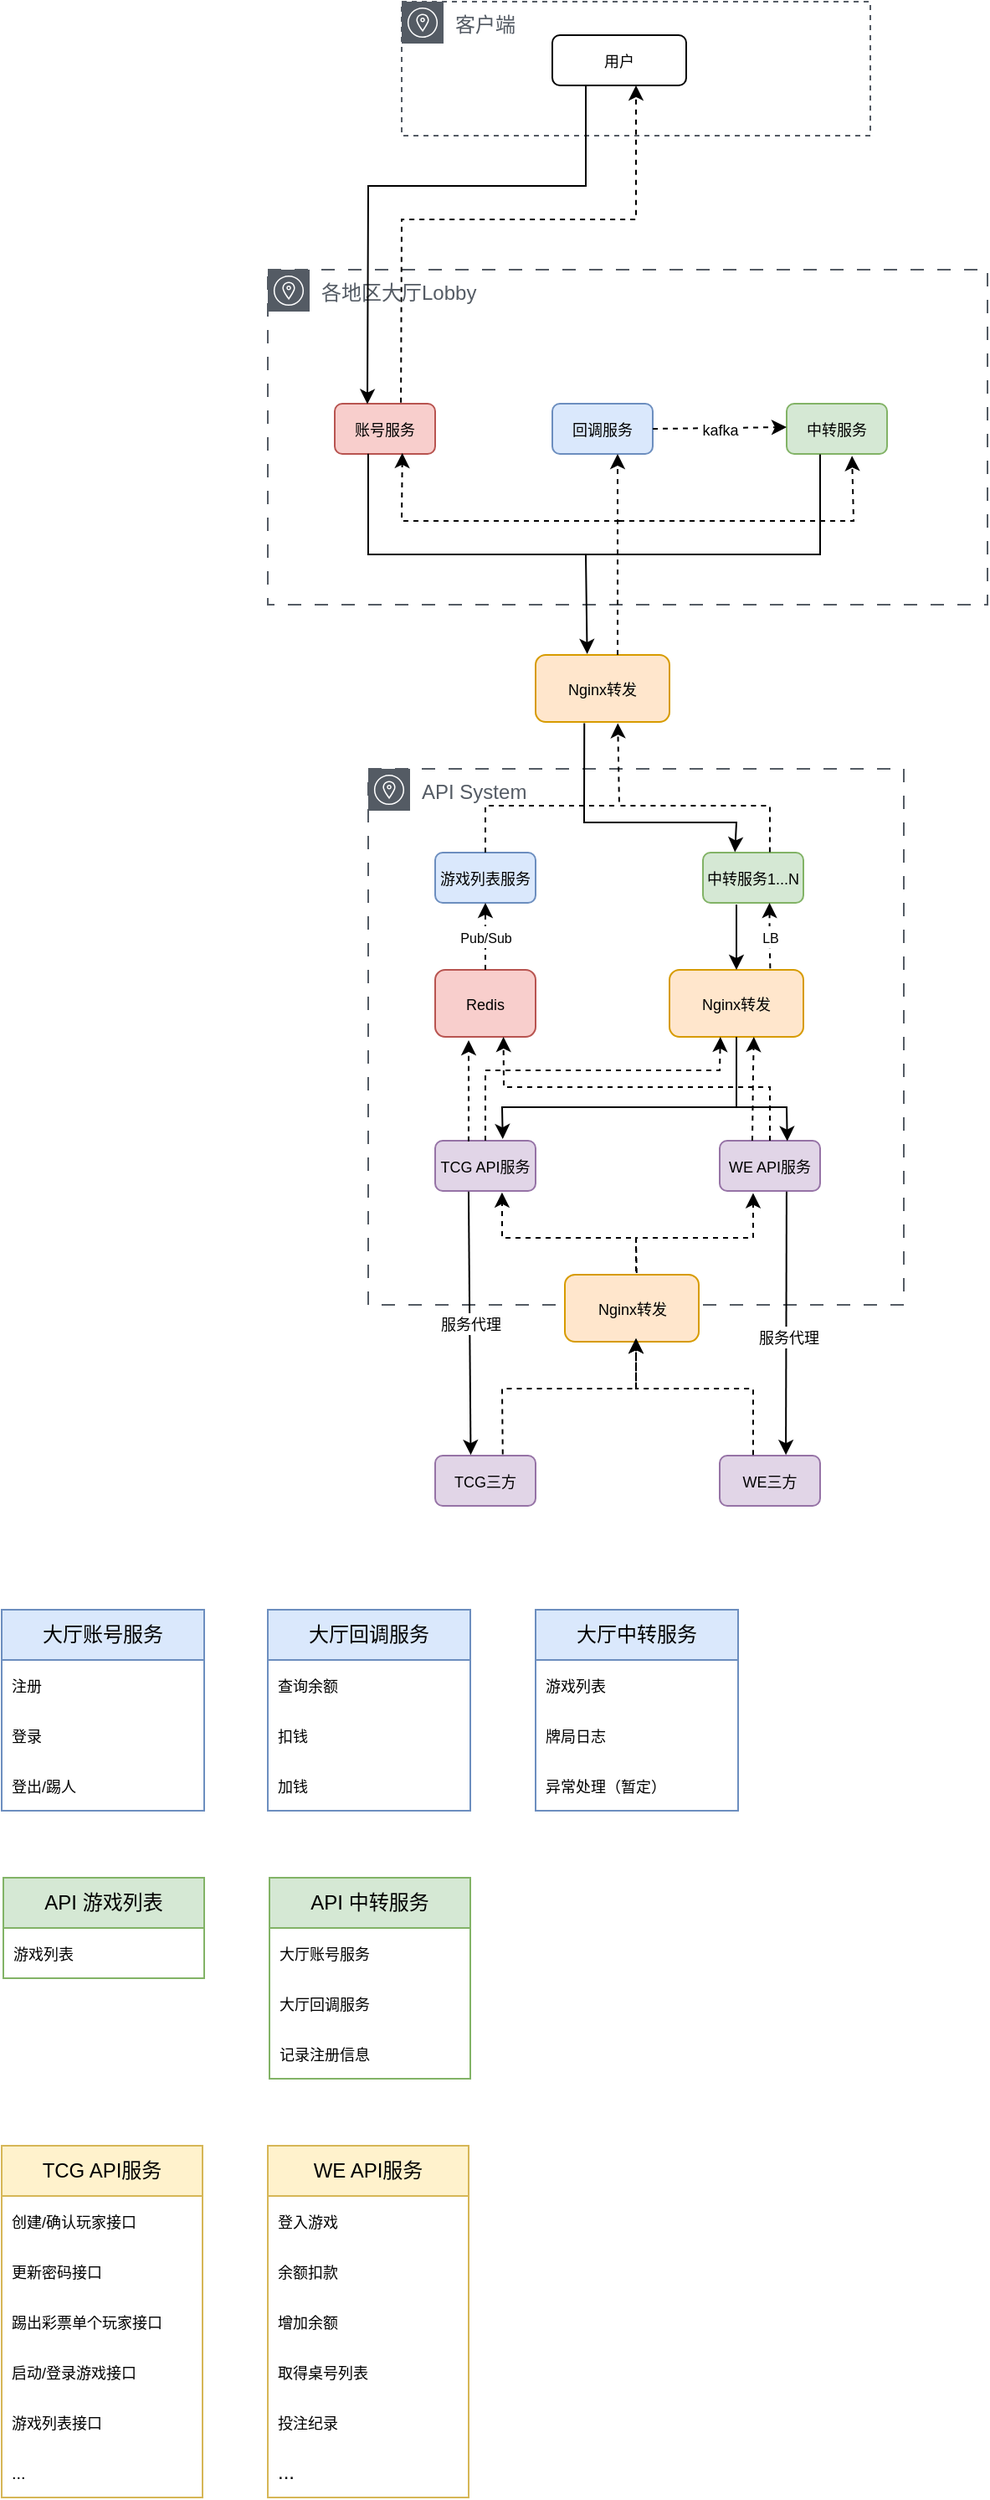 <mxfile version="26.2.14">
  <diagram name="第 1 页" id="ZMwy50mZ1iB9Qospq7xE">
    <mxGraphModel dx="907" dy="-646" grid="1" gridSize="10" guides="1" tooltips="1" connect="1" arrows="1" fold="1" page="1" pageScale="1" pageWidth="827" pageHeight="1169" math="0" shadow="0">
      <root>
        <mxCell id="0" />
        <mxCell id="1" parent="0" />
        <mxCell id="oZGS_SfJE_ZFE-Jzg_C2-56" value="各地区大厅Lobby" style="sketch=0;outlineConnect=0;gradientColor=none;html=1;whiteSpace=wrap;fontSize=12;fontStyle=0;shape=mxgraph.aws4.group;grIcon=mxgraph.aws4.group_availability_zone;strokeColor=#545B64;fillColor=none;verticalAlign=top;align=left;spacingLeft=30;fontColor=#545B64;dashed=1;dashPattern=8 8;" vertex="1" parent="1">
          <mxGeometry x="199" y="1400" width="430" height="200" as="geometry" />
        </mxCell>
        <mxCell id="oZGS_SfJE_ZFE-Jzg_C2-11" value="API System" style="sketch=0;outlineConnect=0;gradientColor=none;html=1;whiteSpace=wrap;fontSize=12;fontStyle=0;shape=mxgraph.aws4.group;grIcon=mxgraph.aws4.group_availability_zone;strokeColor=#545B64;fillColor=none;verticalAlign=top;align=left;spacingLeft=30;fontColor=#545B64;dashed=1;dashPattern=8 8;" vertex="1" parent="1">
          <mxGeometry x="259" y="1698" width="320" height="320" as="geometry" />
        </mxCell>
        <mxCell id="oZGS_SfJE_ZFE-Jzg_C2-13" value="&lt;font style=&quot;font-size: 9px;&quot;&gt;游戏列表服务&lt;/font&gt;" style="rounded=1;whiteSpace=wrap;html=1;fillColor=#dae8fc;strokeColor=#6c8ebf;" vertex="1" parent="1">
          <mxGeometry x="299" y="1748" width="60" height="30" as="geometry" />
        </mxCell>
        <mxCell id="oZGS_SfJE_ZFE-Jzg_C2-14" value="&lt;font style=&quot;font-size: 9px;&quot;&gt;中转服务1...N&lt;/font&gt;" style="rounded=1;whiteSpace=wrap;html=1;fillColor=#d5e8d4;strokeColor=#82b366;" vertex="1" parent="1">
          <mxGeometry x="459" y="1748" width="60" height="30" as="geometry" />
        </mxCell>
        <mxCell id="oZGS_SfJE_ZFE-Jzg_C2-15" value="&lt;font style=&quot;font-size: 9px;&quot;&gt;Nginx转发&lt;/font&gt;" style="rounded=1;whiteSpace=wrap;html=1;fillColor=#ffe6cc;strokeColor=#d79b00;" vertex="1" parent="1">
          <mxGeometry x="439" y="1818" width="80" height="40" as="geometry" />
        </mxCell>
        <mxCell id="oZGS_SfJE_ZFE-Jzg_C2-16" value="&lt;font style=&quot;font-size: 9px;&quot;&gt;TCG API服务&lt;/font&gt;" style="rounded=1;whiteSpace=wrap;html=1;fillColor=#e1d5e7;strokeColor=#9673a6;" vertex="1" parent="1">
          <mxGeometry x="299" y="1920" width="60" height="30" as="geometry" />
        </mxCell>
        <mxCell id="oZGS_SfJE_ZFE-Jzg_C2-17" value="&lt;font style=&quot;font-size: 9px;&quot;&gt;WE API服务&lt;/font&gt;" style="rounded=1;whiteSpace=wrap;html=1;fillColor=#e1d5e7;strokeColor=#9673a6;" vertex="1" parent="1">
          <mxGeometry x="469" y="1920" width="60" height="30" as="geometry" />
        </mxCell>
        <mxCell id="oZGS_SfJE_ZFE-Jzg_C2-18" value="&lt;font style=&quot;font-size: 9px;&quot;&gt;Nginx转发&lt;/font&gt;" style="rounded=1;whiteSpace=wrap;html=1;fillColor=#ffe6cc;strokeColor=#d79b00;" vertex="1" parent="1">
          <mxGeometry x="376.5" y="2000" width="80" height="40" as="geometry" />
        </mxCell>
        <mxCell id="oZGS_SfJE_ZFE-Jzg_C2-19" value="&lt;font style=&quot;font-size: 9px;&quot;&gt;TCG三方&lt;/font&gt;" style="rounded=1;whiteSpace=wrap;html=1;fillColor=#e1d5e7;strokeColor=#9673a6;" vertex="1" parent="1">
          <mxGeometry x="299" y="2108" width="60" height="30" as="geometry" />
        </mxCell>
        <mxCell id="oZGS_SfJE_ZFE-Jzg_C2-20" value="&lt;font style=&quot;font-size: 9px;&quot;&gt;WE三方&lt;/font&gt;" style="rounded=1;whiteSpace=wrap;html=1;fillColor=#e1d5e7;strokeColor=#9673a6;" vertex="1" parent="1">
          <mxGeometry x="469" y="2108" width="60" height="30" as="geometry" />
        </mxCell>
        <mxCell id="oZGS_SfJE_ZFE-Jzg_C2-31" value="" style="endArrow=classic;html=1;rounded=0;entryX=0.333;entryY=1.043;entryDx=0;entryDy=0;entryPerimeter=0;dashed=1;" edge="1" parent="1" target="oZGS_SfJE_ZFE-Jzg_C2-17">
          <mxGeometry width="50" height="50" relative="1" as="geometry">
            <mxPoint x="419" y="1998" as="sourcePoint" />
            <mxPoint x="499" y="1918" as="targetPoint" />
            <Array as="points">
              <mxPoint x="419" y="1978" />
              <mxPoint x="489" y="1978" />
            </Array>
          </mxGeometry>
        </mxCell>
        <mxCell id="oZGS_SfJE_ZFE-Jzg_C2-32" value="" style="endArrow=classic;html=1;rounded=0;exitX=0.536;exitY=-0.025;exitDx=0;exitDy=0;entryX=0.666;entryY=1.029;entryDx=0;entryDy=0;entryPerimeter=0;dashed=1;exitPerimeter=0;" edge="1" parent="1" source="oZGS_SfJE_ZFE-Jzg_C2-18" target="oZGS_SfJE_ZFE-Jzg_C2-16">
          <mxGeometry width="50" height="50" relative="1" as="geometry">
            <mxPoint x="459" y="1948" as="sourcePoint" />
            <mxPoint x="329" y="1918" as="targetPoint" />
            <Array as="points">
              <mxPoint x="419" y="1978" />
              <mxPoint x="339" y="1978" />
            </Array>
          </mxGeometry>
        </mxCell>
        <mxCell id="oZGS_SfJE_ZFE-Jzg_C2-33" value="" style="endArrow=classic;html=1;rounded=0;exitX=0.333;exitY=1.014;exitDx=0;exitDy=0;exitPerimeter=0;entryX=0.354;entryY=-0.014;entryDx=0;entryDy=0;entryPerimeter=0;" edge="1" parent="1" source="oZGS_SfJE_ZFE-Jzg_C2-16" target="oZGS_SfJE_ZFE-Jzg_C2-19">
          <mxGeometry width="50" height="50" relative="1" as="geometry">
            <mxPoint x="459" y="1908" as="sourcePoint" />
            <mxPoint x="329" y="2108" as="targetPoint" />
          </mxGeometry>
        </mxCell>
        <mxCell id="oZGS_SfJE_ZFE-Jzg_C2-70" value="&lt;font style=&quot;font-size: 9px;&quot;&gt;服务代理&lt;/font&gt;" style="edgeLabel;html=1;align=center;verticalAlign=middle;resizable=0;points=[];" vertex="1" connectable="0" parent="oZGS_SfJE_ZFE-Jzg_C2-33">
          <mxGeometry x="-0.006" relative="1" as="geometry">
            <mxPoint as="offset" />
          </mxGeometry>
        </mxCell>
        <mxCell id="oZGS_SfJE_ZFE-Jzg_C2-34" value="" style="endArrow=classic;html=1;rounded=0;exitX=0.666;exitY=1.014;exitDx=0;exitDy=0;exitPerimeter=0;entryX=0.659;entryY=-0.014;entryDx=0;entryDy=0;entryPerimeter=0;" edge="1" parent="1" source="oZGS_SfJE_ZFE-Jzg_C2-17" target="oZGS_SfJE_ZFE-Jzg_C2-20">
          <mxGeometry width="50" height="50" relative="1" as="geometry">
            <mxPoint x="459" y="1908" as="sourcePoint" />
            <mxPoint x="499" y="2108" as="targetPoint" />
          </mxGeometry>
        </mxCell>
        <mxCell id="oZGS_SfJE_ZFE-Jzg_C2-71" value="&lt;font style=&quot;font-size: 9px;&quot;&gt;服务代理&lt;/font&gt;" style="edgeLabel;html=1;align=center;verticalAlign=middle;resizable=0;points=[];" vertex="1" connectable="0" parent="oZGS_SfJE_ZFE-Jzg_C2-34">
          <mxGeometry x="0.1" y="1" relative="1" as="geometry">
            <mxPoint as="offset" />
          </mxGeometry>
        </mxCell>
        <mxCell id="oZGS_SfJE_ZFE-Jzg_C2-35" value="" style="endArrow=classic;html=1;rounded=0;dashed=1;exitX=0.333;exitY=0.014;exitDx=0;exitDy=0;exitPerimeter=0;" edge="1" parent="1" source="oZGS_SfJE_ZFE-Jzg_C2-16">
          <mxGeometry width="50" height="50" relative="1" as="geometry">
            <mxPoint x="339" y="1898" as="sourcePoint" />
            <mxPoint x="319" y="1860" as="targetPoint" />
            <Array as="points" />
          </mxGeometry>
        </mxCell>
        <mxCell id="oZGS_SfJE_ZFE-Jzg_C2-36" value="" style="endArrow=classic;html=1;rounded=0;exitX=0.325;exitY=0;exitDx=0;exitDy=0;exitPerimeter=0;dashed=1;entryX=0.63;entryY=1;entryDx=0;entryDy=0;entryPerimeter=0;" edge="1" parent="1" source="oZGS_SfJE_ZFE-Jzg_C2-17" target="oZGS_SfJE_ZFE-Jzg_C2-15">
          <mxGeometry width="50" height="50" relative="1" as="geometry">
            <mxPoint x="459" y="1878" as="sourcePoint" />
            <mxPoint x="429" y="1858" as="targetPoint" />
            <Array as="points">
              <mxPoint x="489" y="1878" />
            </Array>
          </mxGeometry>
        </mxCell>
        <mxCell id="oZGS_SfJE_ZFE-Jzg_C2-39" value="" style="endArrow=classic;html=1;rounded=0;entryX=0.5;entryY=1;entryDx=0;entryDy=0;exitX=0.63;exitY=-0.022;exitDx=0;exitDy=0;exitPerimeter=0;dashed=1;" edge="1" parent="1">
          <mxGeometry relative="1" as="geometry">
            <mxPoint x="499.18" y="1817.12" as="sourcePoint" />
            <mxPoint x="498.78" y="1778" as="targetPoint" />
            <Array as="points">
              <mxPoint x="498.78" y="1798" />
              <mxPoint x="498.78" y="1788" />
            </Array>
          </mxGeometry>
        </mxCell>
        <mxCell id="oZGS_SfJE_ZFE-Jzg_C2-40" value="&lt;font style=&quot;font-size: 8px;&quot;&gt;LB&lt;/font&gt;" style="edgeLabel;resizable=0;html=1;;align=center;verticalAlign=middle;" connectable="0" vertex="1" parent="oZGS_SfJE_ZFE-Jzg_C2-39">
          <mxGeometry relative="1" as="geometry" />
        </mxCell>
        <mxCell id="oZGS_SfJE_ZFE-Jzg_C2-41" value="" style="endArrow=classic;html=1;rounded=0;dashed=1;exitX=0.673;exitY=-0.025;exitDx=0;exitDy=0;exitPerimeter=0;" edge="1" parent="1" source="oZGS_SfJE_ZFE-Jzg_C2-19">
          <mxGeometry relative="1" as="geometry">
            <mxPoint x="339" y="2105" as="sourcePoint" />
            <mxPoint x="419" y="2038" as="targetPoint" />
            <Array as="points">
              <mxPoint x="339" y="2068" />
              <mxPoint x="419" y="2068" />
            </Array>
          </mxGeometry>
        </mxCell>
        <mxCell id="oZGS_SfJE_ZFE-Jzg_C2-43" value="" style="endArrow=classic;html=1;rounded=0;exitX=0.333;exitY=-0.014;exitDx=0;exitDy=0;exitPerimeter=0;dashed=1;" edge="1" parent="1" source="oZGS_SfJE_ZFE-Jzg_C2-20">
          <mxGeometry relative="1" as="geometry">
            <mxPoint x="429" y="1918" as="sourcePoint" />
            <mxPoint x="419" y="2038" as="targetPoint" />
            <Array as="points">
              <mxPoint x="489" y="2068" />
              <mxPoint x="419" y="2068" />
            </Array>
          </mxGeometry>
        </mxCell>
        <mxCell id="oZGS_SfJE_ZFE-Jzg_C2-45" value="" style="endArrow=classic;html=1;rounded=0;entryX=0.5;entryY=0;entryDx=0;entryDy=0;" edge="1" parent="1" target="oZGS_SfJE_ZFE-Jzg_C2-15">
          <mxGeometry width="50" height="50" relative="1" as="geometry">
            <mxPoint x="479" y="1779" as="sourcePoint" />
            <mxPoint x="499" y="1798" as="targetPoint" />
            <Array as="points">
              <mxPoint x="479" y="1788" />
              <mxPoint x="479" y="1798" />
            </Array>
          </mxGeometry>
        </mxCell>
        <mxCell id="oZGS_SfJE_ZFE-Jzg_C2-46" value="&lt;font style=&quot;font-size: 9px;&quot;&gt;Redis&lt;/font&gt;" style="rounded=1;whiteSpace=wrap;html=1;fillColor=#f8cecc;strokeColor=#b85450;" vertex="1" parent="1">
          <mxGeometry x="299" y="1818" width="60" height="40" as="geometry" />
        </mxCell>
        <mxCell id="oZGS_SfJE_ZFE-Jzg_C2-47" value="" style="endArrow=classic;html=1;rounded=0;entryX=0.38;entryY=1;entryDx=0;entryDy=0;dashed=1;exitX=0.5;exitY=0;exitDx=0;exitDy=0;entryPerimeter=0;" edge="1" parent="1" source="oZGS_SfJE_ZFE-Jzg_C2-16" target="oZGS_SfJE_ZFE-Jzg_C2-15">
          <mxGeometry width="50" height="50" relative="1" as="geometry">
            <mxPoint x="339" y="1908" as="sourcePoint" />
            <mxPoint x="339" y="1868" as="targetPoint" />
            <Array as="points">
              <mxPoint x="329" y="1878" />
              <mxPoint x="409" y="1878" />
              <mxPoint x="469" y="1878" />
            </Array>
          </mxGeometry>
        </mxCell>
        <mxCell id="oZGS_SfJE_ZFE-Jzg_C2-48" value="" style="endArrow=classic;html=1;rounded=0;exitX=0.5;exitY=0;exitDx=0;exitDy=0;dashed=1;entryX=0.68;entryY=1;entryDx=0;entryDy=0;entryPerimeter=0;" edge="1" parent="1" source="oZGS_SfJE_ZFE-Jzg_C2-17" target="oZGS_SfJE_ZFE-Jzg_C2-46">
          <mxGeometry width="50" height="50" relative="1" as="geometry">
            <mxPoint x="396.5" y="1898" as="sourcePoint" />
            <mxPoint x="336.5" y="1858" as="targetPoint" />
            <Array as="points">
              <mxPoint x="499" y="1888" />
              <mxPoint x="340" y="1888" />
            </Array>
          </mxGeometry>
        </mxCell>
        <mxCell id="oZGS_SfJE_ZFE-Jzg_C2-49" value="" style="endArrow=classic;html=1;rounded=0;exitX=0.5;exitY=0;exitDx=0;exitDy=0;entryX=0.5;entryY=1;entryDx=0;entryDy=0;dashed=1;" edge="1" parent="1" source="oZGS_SfJE_ZFE-Jzg_C2-46" target="oZGS_SfJE_ZFE-Jzg_C2-13">
          <mxGeometry relative="1" as="geometry">
            <mxPoint x="429" y="1918" as="sourcePoint" />
            <mxPoint x="529" y="1918" as="targetPoint" />
          </mxGeometry>
        </mxCell>
        <mxCell id="oZGS_SfJE_ZFE-Jzg_C2-50" value="&lt;font style=&quot;font-size: 8px;&quot;&gt;Pub/Sub&lt;/font&gt;" style="edgeLabel;resizable=0;html=1;;align=center;verticalAlign=middle;" connectable="0" vertex="1" parent="oZGS_SfJE_ZFE-Jzg_C2-49">
          <mxGeometry relative="1" as="geometry" />
        </mxCell>
        <mxCell id="oZGS_SfJE_ZFE-Jzg_C2-53" value="&lt;font style=&quot;font-size: 9px;&quot;&gt;账号服务&lt;/font&gt;" style="rounded=1;whiteSpace=wrap;html=1;fillColor=#f8cecc;strokeColor=#b85450;" vertex="1" parent="1">
          <mxGeometry x="239" y="1480" width="60" height="30" as="geometry" />
        </mxCell>
        <mxCell id="oZGS_SfJE_ZFE-Jzg_C2-54" value="&lt;font style=&quot;font-size: 9px;&quot;&gt;回调服务&lt;/font&gt;" style="rounded=1;whiteSpace=wrap;html=1;fillColor=#dae8fc;strokeColor=#6c8ebf;" vertex="1" parent="1">
          <mxGeometry x="369" y="1480" width="60" height="30" as="geometry" />
        </mxCell>
        <mxCell id="oZGS_SfJE_ZFE-Jzg_C2-55" value="&lt;font style=&quot;font-size: 9px;&quot;&gt;中转服务&lt;/font&gt;" style="rounded=1;whiteSpace=wrap;html=1;fillColor=#d5e8d4;strokeColor=#82b366;" vertex="1" parent="1">
          <mxGeometry x="509" y="1480" width="60" height="30" as="geometry" />
        </mxCell>
        <mxCell id="oZGS_SfJE_ZFE-Jzg_C2-57" value="&lt;font style=&quot;font-size: 9px;&quot;&gt;Nginx转发&lt;/font&gt;" style="rounded=1;whiteSpace=wrap;html=1;fillColor=#ffe6cc;strokeColor=#d79b00;" vertex="1" parent="1">
          <mxGeometry x="359" y="1630" width="80" height="40" as="geometry" />
        </mxCell>
        <mxCell id="oZGS_SfJE_ZFE-Jzg_C2-60" value="" style="endArrow=classic;html=1;rounded=0;exitX=0.333;exitY=0.996;exitDx=0;exitDy=0;exitPerimeter=0;entryX=0.385;entryY=-0.014;entryDx=0;entryDy=0;entryPerimeter=0;" edge="1" parent="1" source="oZGS_SfJE_ZFE-Jzg_C2-53" target="oZGS_SfJE_ZFE-Jzg_C2-57">
          <mxGeometry width="50" height="50" relative="1" as="geometry">
            <mxPoint x="489" y="1660" as="sourcePoint" />
            <mxPoint x="387" y="1630" as="targetPoint" />
            <Array as="points">
              <mxPoint x="259" y="1570" />
              <mxPoint x="389" y="1570" />
            </Array>
          </mxGeometry>
        </mxCell>
        <mxCell id="oZGS_SfJE_ZFE-Jzg_C2-61" value="" style="endArrow=classic;html=1;rounded=0;dashed=1;" edge="1" parent="1">
          <mxGeometry width="50" height="50" relative="1" as="geometry">
            <mxPoint x="408" y="1630" as="sourcePoint" />
            <mxPoint x="408" y="1510" as="targetPoint" />
          </mxGeometry>
        </mxCell>
        <mxCell id="oZGS_SfJE_ZFE-Jzg_C2-62" value="" style="endArrow=classic;html=1;rounded=0;entryX=0.673;entryY=-0.033;entryDx=0;entryDy=0;entryPerimeter=0;exitX=0.5;exitY=1;exitDx=0;exitDy=0;" edge="1" parent="1" source="oZGS_SfJE_ZFE-Jzg_C2-15" target="oZGS_SfJE_ZFE-Jzg_C2-16">
          <mxGeometry width="50" height="50" relative="1" as="geometry">
            <mxPoint x="519" y="1890" as="sourcePoint" />
            <mxPoint x="569" y="1840" as="targetPoint" />
            <Array as="points">
              <mxPoint x="479" y="1900" />
              <mxPoint x="339" y="1900" />
            </Array>
          </mxGeometry>
        </mxCell>
        <mxCell id="oZGS_SfJE_ZFE-Jzg_C2-63" value="" style="endArrow=classic;html=1;rounded=0;entryX=0.673;entryY=0.01;entryDx=0;entryDy=0;entryPerimeter=0;" edge="1" parent="1" target="oZGS_SfJE_ZFE-Jzg_C2-17">
          <mxGeometry width="50" height="50" relative="1" as="geometry">
            <mxPoint x="479" y="1860" as="sourcePoint" />
            <mxPoint x="549" y="1900" as="targetPoint" />
            <Array as="points">
              <mxPoint x="479" y="1900" />
              <mxPoint x="509" y="1900" />
            </Array>
          </mxGeometry>
        </mxCell>
        <mxCell id="oZGS_SfJE_ZFE-Jzg_C2-64" value="" style="endArrow=classic;html=1;rounded=0;exitX=0.364;exitY=1.018;exitDx=0;exitDy=0;exitPerimeter=0;entryX=0.318;entryY=-0.01;entryDx=0;entryDy=0;entryPerimeter=0;" edge="1" parent="1" source="oZGS_SfJE_ZFE-Jzg_C2-57" target="oZGS_SfJE_ZFE-Jzg_C2-14">
          <mxGeometry width="50" height="50" relative="1" as="geometry">
            <mxPoint x="509" y="1720" as="sourcePoint" />
            <mxPoint x="559" y="1670" as="targetPoint" />
            <Array as="points">
              <mxPoint x="388" y="1730" />
              <mxPoint x="479" y="1730" />
            </Array>
          </mxGeometry>
        </mxCell>
        <mxCell id="oZGS_SfJE_ZFE-Jzg_C2-65" value="" style="endArrow=classic;html=1;rounded=0;entryX=0.614;entryY=1.018;entryDx=0;entryDy=0;entryPerimeter=0;exitX=0.666;exitY=-0.01;exitDx=0;exitDy=0;exitPerimeter=0;dashed=1;" edge="1" parent="1" source="oZGS_SfJE_ZFE-Jzg_C2-14" target="oZGS_SfJE_ZFE-Jzg_C2-57">
          <mxGeometry width="50" height="50" relative="1" as="geometry">
            <mxPoint x="509" y="1720" as="sourcePoint" />
            <mxPoint x="559" y="1670" as="targetPoint" />
            <Array as="points">
              <mxPoint x="499" y="1720" />
              <mxPoint x="409" y="1720" />
            </Array>
          </mxGeometry>
        </mxCell>
        <mxCell id="oZGS_SfJE_ZFE-Jzg_C2-66" value="" style="endArrow=none;html=1;rounded=0;exitX=0.5;exitY=0;exitDx=0;exitDy=0;dashed=1;" edge="1" parent="1" source="oZGS_SfJE_ZFE-Jzg_C2-13">
          <mxGeometry width="50" height="50" relative="1" as="geometry">
            <mxPoint x="499" y="1680" as="sourcePoint" />
            <mxPoint x="409" y="1720" as="targetPoint" />
            <Array as="points">
              <mxPoint x="329" y="1720" />
            </Array>
          </mxGeometry>
        </mxCell>
        <mxCell id="oZGS_SfJE_ZFE-Jzg_C2-68" value="" style="endArrow=classic;html=1;rounded=0;entryX=0.673;entryY=0.981;entryDx=0;entryDy=0;dashed=1;entryPerimeter=0;" edge="1" parent="1" target="oZGS_SfJE_ZFE-Jzg_C2-53">
          <mxGeometry width="50" height="50" relative="1" as="geometry">
            <mxPoint x="409" y="1550" as="sourcePoint" />
            <mxPoint x="329" y="1520" as="targetPoint" />
            <Array as="points">
              <mxPoint x="279" y="1550" />
            </Array>
          </mxGeometry>
        </mxCell>
        <mxCell id="oZGS_SfJE_ZFE-Jzg_C2-69" value="" style="endArrow=classic;html=1;rounded=0;entryX=0.651;entryY=1.039;entryDx=0;entryDy=0;entryPerimeter=0;dashed=1;" edge="1" parent="1" target="oZGS_SfJE_ZFE-Jzg_C2-55">
          <mxGeometry width="50" height="50" relative="1" as="geometry">
            <mxPoint x="409" y="1550" as="sourcePoint" />
            <mxPoint x="549" y="1630" as="targetPoint" />
            <Array as="points">
              <mxPoint x="549" y="1550" />
            </Array>
          </mxGeometry>
        </mxCell>
        <mxCell id="oZGS_SfJE_ZFE-Jzg_C2-72" value="" style="endArrow=classic;html=1;rounded=0;exitX=1;exitY=0.5;exitDx=0;exitDy=0;dashed=1;" edge="1" parent="1" source="oZGS_SfJE_ZFE-Jzg_C2-54">
          <mxGeometry relative="1" as="geometry">
            <mxPoint x="509" y="1610" as="sourcePoint" />
            <mxPoint x="509" y="1494" as="targetPoint" />
          </mxGeometry>
        </mxCell>
        <mxCell id="oZGS_SfJE_ZFE-Jzg_C2-73" value="&lt;font style=&quot;font-size: 9px;&quot;&gt;kafka&lt;/font&gt;" style="edgeLabel;resizable=0;html=1;;align=center;verticalAlign=middle;" connectable="0" vertex="1" parent="oZGS_SfJE_ZFE-Jzg_C2-72">
          <mxGeometry relative="1" as="geometry" />
        </mxCell>
        <mxCell id="oZGS_SfJE_ZFE-Jzg_C2-74" value="" style="endArrow=none;html=1;rounded=0;entryX=0.333;entryY=1.01;entryDx=0;entryDy=0;entryPerimeter=0;" edge="1" parent="1" target="oZGS_SfJE_ZFE-Jzg_C2-55">
          <mxGeometry width="50" height="50" relative="1" as="geometry">
            <mxPoint x="389" y="1570" as="sourcePoint" />
            <mxPoint x="589" y="1590" as="targetPoint" />
            <Array as="points">
              <mxPoint x="529" y="1570" />
            </Array>
          </mxGeometry>
        </mxCell>
        <mxCell id="oZGS_SfJE_ZFE-Jzg_C2-75" value="客户端" style="sketch=0;outlineConnect=0;gradientColor=none;html=1;whiteSpace=wrap;fontSize=12;fontStyle=0;shape=mxgraph.aws4.group;grIcon=mxgraph.aws4.group_availability_zone;strokeColor=#545B64;fillColor=none;verticalAlign=top;align=left;spacingLeft=30;fontColor=#545B64;dashed=1;" vertex="1" parent="1">
          <mxGeometry x="279" y="1240" width="280" height="80" as="geometry" />
        </mxCell>
        <mxCell id="oZGS_SfJE_ZFE-Jzg_C2-76" value="&lt;font style=&quot;font-size: 9px;&quot;&gt;用户&lt;/font&gt;" style="rounded=1;whiteSpace=wrap;html=1;" vertex="1" parent="1">
          <mxGeometry x="369" y="1260" width="80" height="30" as="geometry" />
        </mxCell>
        <mxCell id="oZGS_SfJE_ZFE-Jzg_C2-77" value="" style="endArrow=classic;html=1;rounded=0;exitX=0.25;exitY=1;exitDx=0;exitDy=0;entryX=0.325;entryY=0.01;entryDx=0;entryDy=0;entryPerimeter=0;" edge="1" parent="1" source="oZGS_SfJE_ZFE-Jzg_C2-76" target="oZGS_SfJE_ZFE-Jzg_C2-53">
          <mxGeometry width="50" height="50" relative="1" as="geometry">
            <mxPoint x="413" y="1370" as="sourcePoint" />
            <mxPoint x="463" y="1320" as="targetPoint" />
            <Array as="points">
              <mxPoint x="389" y="1350" />
              <mxPoint x="259" y="1350" />
            </Array>
          </mxGeometry>
        </mxCell>
        <mxCell id="oZGS_SfJE_ZFE-Jzg_C2-78" value="" style="endArrow=classic;html=1;rounded=0;exitX=0.659;exitY=-0.019;exitDx=0;exitDy=0;exitPerimeter=0;entryX=0.5;entryY=0.625;entryDx=0;entryDy=0;entryPerimeter=0;dashed=1;" edge="1" parent="1" source="oZGS_SfJE_ZFE-Jzg_C2-53" target="oZGS_SfJE_ZFE-Jzg_C2-75">
          <mxGeometry width="50" height="50" relative="1" as="geometry">
            <mxPoint x="469" y="1440" as="sourcePoint" />
            <mxPoint x="519" y="1390" as="targetPoint" />
            <Array as="points">
              <mxPoint x="279" y="1370" />
              <mxPoint x="419" y="1370" />
            </Array>
          </mxGeometry>
        </mxCell>
        <mxCell id="oZGS_SfJE_ZFE-Jzg_C2-81" value="&lt;font style=&quot;font-size: 12px;&quot;&gt;大厅账号服务&lt;/font&gt;" style="swimlane;fontStyle=0;childLayout=stackLayout;horizontal=1;startSize=30;horizontalStack=0;resizeParent=1;resizeParentMax=0;resizeLast=0;collapsible=1;marginBottom=0;whiteSpace=wrap;html=1;fillColor=#dae8fc;strokeColor=#6c8ebf;" vertex="1" parent="1">
          <mxGeometry x="40" y="2200" width="121" height="120" as="geometry">
            <mxRectangle x="140" y="2170" width="80" height="30" as="alternateBounds" />
          </mxGeometry>
        </mxCell>
        <mxCell id="oZGS_SfJE_ZFE-Jzg_C2-82" value="&lt;font style=&quot;font-size: 9px;&quot;&gt;注册&lt;/font&gt;" style="text;strokeColor=none;fillColor=none;align=left;verticalAlign=middle;spacingLeft=4;spacingRight=4;overflow=hidden;points=[[0,0.5],[1,0.5]];portConstraint=eastwest;rotatable=0;whiteSpace=wrap;html=1;" vertex="1" parent="oZGS_SfJE_ZFE-Jzg_C2-81">
          <mxGeometry y="30" width="121" height="30" as="geometry" />
        </mxCell>
        <mxCell id="oZGS_SfJE_ZFE-Jzg_C2-83" value="&lt;font style=&quot;font-size: 9px;&quot;&gt;登录&lt;/font&gt;" style="text;strokeColor=none;fillColor=none;align=left;verticalAlign=middle;spacingLeft=4;spacingRight=4;overflow=hidden;points=[[0,0.5],[1,0.5]];portConstraint=eastwest;rotatable=0;whiteSpace=wrap;html=1;" vertex="1" parent="oZGS_SfJE_ZFE-Jzg_C2-81">
          <mxGeometry y="60" width="121" height="30" as="geometry" />
        </mxCell>
        <mxCell id="oZGS_SfJE_ZFE-Jzg_C2-84" value="&lt;font style=&quot;font-size: 9px;&quot;&gt;登出/踢人&lt;/font&gt;" style="text;strokeColor=none;fillColor=none;align=left;verticalAlign=middle;spacingLeft=4;spacingRight=4;overflow=hidden;points=[[0,0.5],[1,0.5]];portConstraint=eastwest;rotatable=0;whiteSpace=wrap;html=1;" vertex="1" parent="oZGS_SfJE_ZFE-Jzg_C2-81">
          <mxGeometry y="90" width="121" height="30" as="geometry" />
        </mxCell>
        <mxCell id="oZGS_SfJE_ZFE-Jzg_C2-85" value="大厅回调服务" style="swimlane;fontStyle=0;childLayout=stackLayout;horizontal=1;startSize=30;horizontalStack=0;resizeParent=1;resizeParentMax=0;resizeLast=0;collapsible=1;marginBottom=0;whiteSpace=wrap;html=1;fillColor=#dae8fc;strokeColor=#6c8ebf;" vertex="1" parent="1">
          <mxGeometry x="199" y="2200" width="121" height="120" as="geometry" />
        </mxCell>
        <mxCell id="oZGS_SfJE_ZFE-Jzg_C2-86" value="&lt;font style=&quot;font-size: 9px;&quot;&gt;查询余额&lt;/font&gt;" style="text;strokeColor=none;fillColor=none;align=left;verticalAlign=middle;spacingLeft=4;spacingRight=4;overflow=hidden;points=[[0,0.5],[1,0.5]];portConstraint=eastwest;rotatable=0;whiteSpace=wrap;html=1;" vertex="1" parent="oZGS_SfJE_ZFE-Jzg_C2-85">
          <mxGeometry y="30" width="121" height="30" as="geometry" />
        </mxCell>
        <mxCell id="oZGS_SfJE_ZFE-Jzg_C2-87" value="&lt;font style=&quot;font-size: 9px;&quot;&gt;扣钱&lt;/font&gt;" style="text;strokeColor=none;fillColor=none;align=left;verticalAlign=middle;spacingLeft=4;spacingRight=4;overflow=hidden;points=[[0,0.5],[1,0.5]];portConstraint=eastwest;rotatable=0;whiteSpace=wrap;html=1;" vertex="1" parent="oZGS_SfJE_ZFE-Jzg_C2-85">
          <mxGeometry y="60" width="121" height="30" as="geometry" />
        </mxCell>
        <mxCell id="oZGS_SfJE_ZFE-Jzg_C2-88" value="&lt;font style=&quot;font-size: 9px;&quot;&gt;加钱&lt;/font&gt;" style="text;strokeColor=none;fillColor=none;align=left;verticalAlign=middle;spacingLeft=4;spacingRight=4;overflow=hidden;points=[[0,0.5],[1,0.5]];portConstraint=eastwest;rotatable=0;whiteSpace=wrap;html=1;" vertex="1" parent="oZGS_SfJE_ZFE-Jzg_C2-85">
          <mxGeometry y="90" width="121" height="30" as="geometry" />
        </mxCell>
        <mxCell id="oZGS_SfJE_ZFE-Jzg_C2-89" value="大厅中转服务" style="swimlane;fontStyle=0;childLayout=stackLayout;horizontal=1;startSize=30;horizontalStack=0;resizeParent=1;resizeParentMax=0;resizeLast=0;collapsible=1;marginBottom=0;whiteSpace=wrap;html=1;fillColor=#dae8fc;strokeColor=#6c8ebf;" vertex="1" parent="1">
          <mxGeometry x="359" y="2200" width="121" height="120" as="geometry" />
        </mxCell>
        <mxCell id="oZGS_SfJE_ZFE-Jzg_C2-90" value="&lt;font style=&quot;font-size: 9px;&quot;&gt;游戏列表&lt;/font&gt;" style="text;strokeColor=none;fillColor=none;align=left;verticalAlign=middle;spacingLeft=4;spacingRight=4;overflow=hidden;points=[[0,0.5],[1,0.5]];portConstraint=eastwest;rotatable=0;whiteSpace=wrap;html=1;" vertex="1" parent="oZGS_SfJE_ZFE-Jzg_C2-89">
          <mxGeometry y="30" width="121" height="30" as="geometry" />
        </mxCell>
        <mxCell id="oZGS_SfJE_ZFE-Jzg_C2-91" value="&lt;font style=&quot;font-size: 9px;&quot;&gt;牌局日志&lt;/font&gt;" style="text;strokeColor=none;fillColor=none;align=left;verticalAlign=middle;spacingLeft=4;spacingRight=4;overflow=hidden;points=[[0,0.5],[1,0.5]];portConstraint=eastwest;rotatable=0;whiteSpace=wrap;html=1;" vertex="1" parent="oZGS_SfJE_ZFE-Jzg_C2-89">
          <mxGeometry y="60" width="121" height="30" as="geometry" />
        </mxCell>
        <mxCell id="oZGS_SfJE_ZFE-Jzg_C2-104" value="&lt;font style=&quot;font-size: 9px;&quot;&gt;异常处理（暂定）&lt;/font&gt;" style="text;strokeColor=none;fillColor=none;align=left;verticalAlign=middle;spacingLeft=4;spacingRight=4;overflow=hidden;points=[[0,0.5],[1,0.5]];portConstraint=eastwest;rotatable=0;whiteSpace=wrap;html=1;" vertex="1" parent="oZGS_SfJE_ZFE-Jzg_C2-89">
          <mxGeometry y="90" width="121" height="30" as="geometry" />
        </mxCell>
        <mxCell id="oZGS_SfJE_ZFE-Jzg_C2-93" value="API 游戏列表" style="swimlane;fontStyle=0;childLayout=stackLayout;horizontal=1;startSize=30;horizontalStack=0;resizeParent=1;resizeParentMax=0;resizeLast=0;collapsible=1;marginBottom=0;whiteSpace=wrap;html=1;fillColor=#d5e8d4;strokeColor=#82b366;" vertex="1" parent="1">
          <mxGeometry x="41" y="2360" width="120" height="60" as="geometry" />
        </mxCell>
        <mxCell id="oZGS_SfJE_ZFE-Jzg_C2-94" value="&lt;font style=&quot;font-size: 9px;&quot;&gt;游戏列表&lt;/font&gt;" style="text;strokeColor=none;fillColor=none;align=left;verticalAlign=middle;spacingLeft=4;spacingRight=4;overflow=hidden;points=[[0,0.5],[1,0.5]];portConstraint=eastwest;rotatable=0;whiteSpace=wrap;html=1;" vertex="1" parent="oZGS_SfJE_ZFE-Jzg_C2-93">
          <mxGeometry y="30" width="120" height="30" as="geometry" />
        </mxCell>
        <mxCell id="oZGS_SfJE_ZFE-Jzg_C2-105" value="API 中转服务" style="swimlane;fontStyle=0;childLayout=stackLayout;horizontal=1;startSize=30;horizontalStack=0;resizeParent=1;resizeParentMax=0;resizeLast=0;collapsible=1;marginBottom=0;whiteSpace=wrap;html=1;fillColor=#d5e8d4;strokeColor=#82b366;" vertex="1" parent="1">
          <mxGeometry x="200" y="2360" width="120" height="120" as="geometry" />
        </mxCell>
        <mxCell id="oZGS_SfJE_ZFE-Jzg_C2-106" value="&lt;font style=&quot;font-size: 9px;&quot;&gt;大厅账号服务&lt;/font&gt;" style="text;strokeColor=none;fillColor=none;align=left;verticalAlign=middle;spacingLeft=4;spacingRight=4;overflow=hidden;points=[[0,0.5],[1,0.5]];portConstraint=eastwest;rotatable=0;whiteSpace=wrap;html=1;" vertex="1" parent="oZGS_SfJE_ZFE-Jzg_C2-105">
          <mxGeometry y="30" width="120" height="30" as="geometry" />
        </mxCell>
        <mxCell id="oZGS_SfJE_ZFE-Jzg_C2-107" value="&lt;font style=&quot;font-size: 9px;&quot;&gt;大厅回调服务&lt;/font&gt;" style="text;strokeColor=none;fillColor=none;align=left;verticalAlign=middle;spacingLeft=4;spacingRight=4;overflow=hidden;points=[[0,0.5],[1,0.5]];portConstraint=eastwest;rotatable=0;whiteSpace=wrap;html=1;" vertex="1" parent="oZGS_SfJE_ZFE-Jzg_C2-105">
          <mxGeometry y="60" width="120" height="30" as="geometry" />
        </mxCell>
        <mxCell id="oZGS_SfJE_ZFE-Jzg_C2-124" value="&lt;font style=&quot;font-size: 9px;&quot;&gt;记录注册信息&lt;/font&gt;" style="text;strokeColor=none;fillColor=none;align=left;verticalAlign=middle;spacingLeft=4;spacingRight=4;overflow=hidden;points=[[0,0.5],[1,0.5]];portConstraint=eastwest;rotatable=0;whiteSpace=wrap;html=1;" vertex="1" parent="oZGS_SfJE_ZFE-Jzg_C2-105">
          <mxGeometry y="90" width="120" height="30" as="geometry" />
        </mxCell>
        <mxCell id="oZGS_SfJE_ZFE-Jzg_C2-109" value="TCG API服务" style="swimlane;fontStyle=0;childLayout=stackLayout;horizontal=1;startSize=30;horizontalStack=0;resizeParent=1;resizeParentMax=0;resizeLast=0;collapsible=1;marginBottom=0;whiteSpace=wrap;html=1;fillColor=#fff2cc;strokeColor=#d6b656;" vertex="1" parent="1">
          <mxGeometry x="40" y="2520" width="120" height="210" as="geometry" />
        </mxCell>
        <mxCell id="oZGS_SfJE_ZFE-Jzg_C2-110" value="&lt;font style=&quot;font-size: 9px;&quot;&gt;创建/确认玩家接口&lt;/font&gt;" style="text;strokeColor=none;fillColor=none;align=left;verticalAlign=middle;spacingLeft=4;spacingRight=4;overflow=hidden;points=[[0,0.5],[1,0.5]];portConstraint=eastwest;rotatable=0;whiteSpace=wrap;html=1;" vertex="1" parent="oZGS_SfJE_ZFE-Jzg_C2-109">
          <mxGeometry y="30" width="120" height="30" as="geometry" />
        </mxCell>
        <mxCell id="oZGS_SfJE_ZFE-Jzg_C2-111" value="&lt;font style=&quot;font-size: 9px;&quot;&gt;更新密码接口&lt;/font&gt;" style="text;strokeColor=none;fillColor=none;align=left;verticalAlign=middle;spacingLeft=4;spacingRight=4;overflow=hidden;points=[[0,0.5],[1,0.5]];portConstraint=eastwest;rotatable=0;whiteSpace=wrap;html=1;" vertex="1" parent="oZGS_SfJE_ZFE-Jzg_C2-109">
          <mxGeometry y="60" width="120" height="30" as="geometry" />
        </mxCell>
        <mxCell id="oZGS_SfJE_ZFE-Jzg_C2-112" value="&lt;font style=&quot;font-size: 9px;&quot;&gt;踢出彩票单个玩家接口&lt;/font&gt;" style="text;strokeColor=none;fillColor=none;align=left;verticalAlign=middle;spacingLeft=4;spacingRight=4;overflow=hidden;points=[[0,0.5],[1,0.5]];portConstraint=eastwest;rotatable=0;whiteSpace=wrap;html=1;" vertex="1" parent="oZGS_SfJE_ZFE-Jzg_C2-109">
          <mxGeometry y="90" width="120" height="30" as="geometry" />
        </mxCell>
        <mxCell id="oZGS_SfJE_ZFE-Jzg_C2-113" value="&lt;font style=&quot;font-size: 9px;&quot;&gt;启动/登录游戏接口&lt;/font&gt;" style="text;strokeColor=none;fillColor=none;align=left;verticalAlign=middle;spacingLeft=4;spacingRight=4;overflow=hidden;points=[[0,0.5],[1,0.5]];portConstraint=eastwest;rotatable=0;whiteSpace=wrap;html=1;" vertex="1" parent="oZGS_SfJE_ZFE-Jzg_C2-109">
          <mxGeometry y="120" width="120" height="30" as="geometry" />
        </mxCell>
        <mxCell id="oZGS_SfJE_ZFE-Jzg_C2-114" value="&lt;font style=&quot;font-size: 9px;&quot;&gt;游戏列表接口&lt;/font&gt;" style="text;strokeColor=none;fillColor=none;align=left;verticalAlign=middle;spacingLeft=4;spacingRight=4;overflow=hidden;points=[[0,0.5],[1,0.5]];portConstraint=eastwest;rotatable=0;whiteSpace=wrap;html=1;" vertex="1" parent="oZGS_SfJE_ZFE-Jzg_C2-109">
          <mxGeometry y="150" width="120" height="30" as="geometry" />
        </mxCell>
        <mxCell id="oZGS_SfJE_ZFE-Jzg_C2-116" value="&lt;font size=&quot;1&quot;&gt;...&lt;/font&gt;" style="text;strokeColor=none;fillColor=none;align=left;verticalAlign=middle;spacingLeft=4;spacingRight=4;overflow=hidden;points=[[0,0.5],[1,0.5]];portConstraint=eastwest;rotatable=0;whiteSpace=wrap;html=1;" vertex="1" parent="oZGS_SfJE_ZFE-Jzg_C2-109">
          <mxGeometry y="180" width="120" height="30" as="geometry" />
        </mxCell>
        <mxCell id="oZGS_SfJE_ZFE-Jzg_C2-117" value="WE API服务" style="swimlane;fontStyle=0;childLayout=stackLayout;horizontal=1;startSize=30;horizontalStack=0;resizeParent=1;resizeParentMax=0;resizeLast=0;collapsible=1;marginBottom=0;whiteSpace=wrap;html=1;fillColor=#fff2cc;strokeColor=#d6b656;" vertex="1" parent="1">
          <mxGeometry x="199" y="2520" width="120" height="210" as="geometry" />
        </mxCell>
        <mxCell id="oZGS_SfJE_ZFE-Jzg_C2-118" value="&lt;font style=&quot;font-size: 9px;&quot;&gt;登入游戏&lt;/font&gt;" style="text;strokeColor=none;fillColor=none;align=left;verticalAlign=middle;spacingLeft=4;spacingRight=4;overflow=hidden;points=[[0,0.5],[1,0.5]];portConstraint=eastwest;rotatable=0;whiteSpace=wrap;html=1;" vertex="1" parent="oZGS_SfJE_ZFE-Jzg_C2-117">
          <mxGeometry y="30" width="120" height="30" as="geometry" />
        </mxCell>
        <mxCell id="oZGS_SfJE_ZFE-Jzg_C2-119" value="&lt;font style=&quot;font-size: 9px;&quot;&gt;余额扣款&lt;/font&gt;" style="text;strokeColor=none;fillColor=none;align=left;verticalAlign=middle;spacingLeft=4;spacingRight=4;overflow=hidden;points=[[0,0.5],[1,0.5]];portConstraint=eastwest;rotatable=0;whiteSpace=wrap;html=1;" vertex="1" parent="oZGS_SfJE_ZFE-Jzg_C2-117">
          <mxGeometry y="60" width="120" height="30" as="geometry" />
        </mxCell>
        <mxCell id="oZGS_SfJE_ZFE-Jzg_C2-120" value="&lt;font style=&quot;font-size: 9px;&quot;&gt;增加余额&lt;/font&gt;" style="text;strokeColor=none;fillColor=none;align=left;verticalAlign=middle;spacingLeft=4;spacingRight=4;overflow=hidden;points=[[0,0.5],[1,0.5]];portConstraint=eastwest;rotatable=0;whiteSpace=wrap;html=1;" vertex="1" parent="oZGS_SfJE_ZFE-Jzg_C2-117">
          <mxGeometry y="90" width="120" height="30" as="geometry" />
        </mxCell>
        <mxCell id="oZGS_SfJE_ZFE-Jzg_C2-121" value="&lt;font style=&quot;font-size: 9px;&quot;&gt;取得桌号列表&lt;/font&gt;" style="text;strokeColor=none;fillColor=none;align=left;verticalAlign=middle;spacingLeft=4;spacingRight=4;overflow=hidden;points=[[0,0.5],[1,0.5]];portConstraint=eastwest;rotatable=0;whiteSpace=wrap;html=1;" vertex="1" parent="oZGS_SfJE_ZFE-Jzg_C2-117">
          <mxGeometry y="120" width="120" height="30" as="geometry" />
        </mxCell>
        <mxCell id="oZGS_SfJE_ZFE-Jzg_C2-122" value="&lt;font style=&quot;font-size: 9px;&quot;&gt;投注纪录&lt;/font&gt;" style="text;strokeColor=none;fillColor=none;align=left;verticalAlign=middle;spacingLeft=4;spacingRight=4;overflow=hidden;points=[[0,0.5],[1,0.5]];portConstraint=eastwest;rotatable=0;whiteSpace=wrap;html=1;" vertex="1" parent="oZGS_SfJE_ZFE-Jzg_C2-117">
          <mxGeometry y="150" width="120" height="30" as="geometry" />
        </mxCell>
        <mxCell id="oZGS_SfJE_ZFE-Jzg_C2-123" value="&lt;font style=&quot;font-size: 12px;&quot;&gt;...&lt;/font&gt;" style="text;strokeColor=none;fillColor=none;align=left;verticalAlign=middle;spacingLeft=4;spacingRight=4;overflow=hidden;points=[[0,0.5],[1,0.5]];portConstraint=eastwest;rotatable=0;whiteSpace=wrap;html=1;" vertex="1" parent="oZGS_SfJE_ZFE-Jzg_C2-117">
          <mxGeometry y="180" width="120" height="30" as="geometry" />
        </mxCell>
      </root>
    </mxGraphModel>
  </diagram>
</mxfile>
